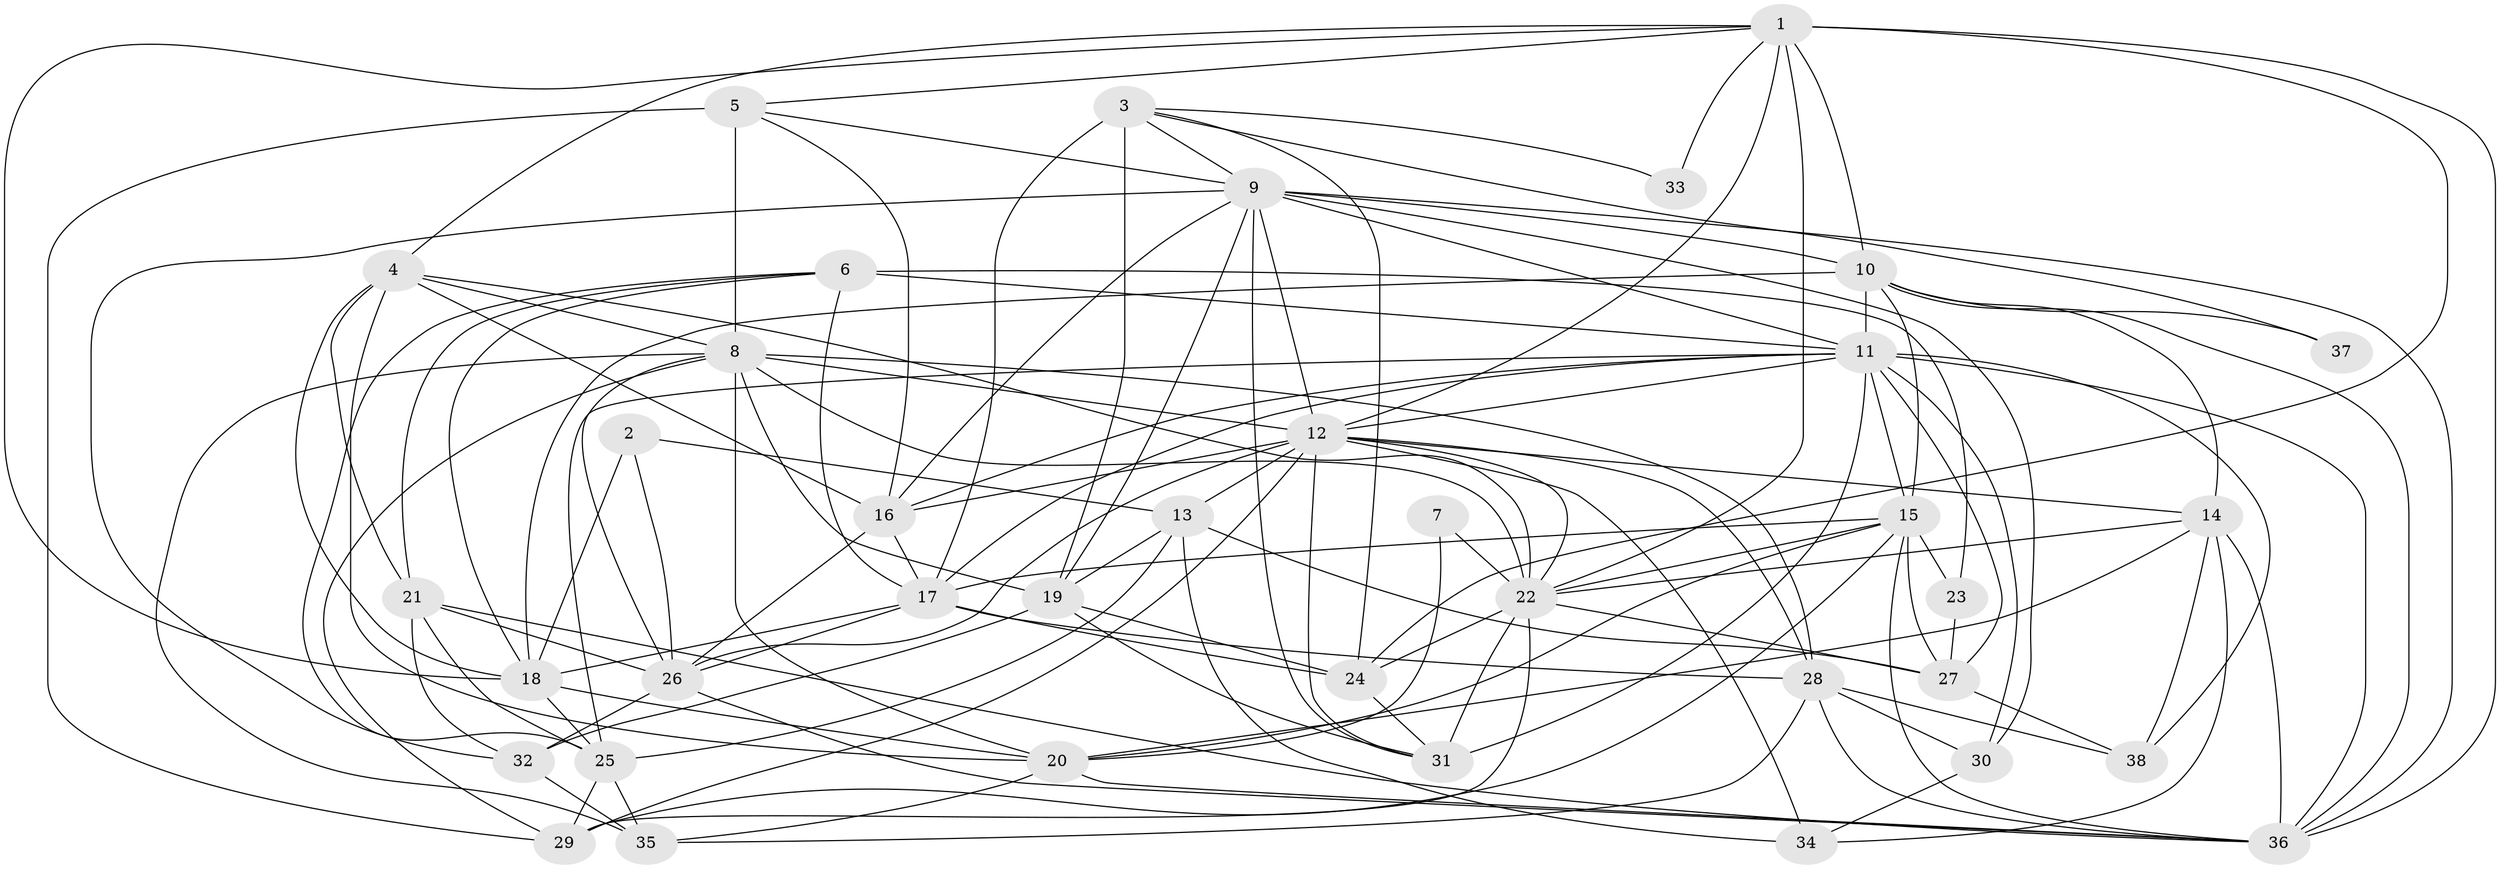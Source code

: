 // original degree distribution, {3: 0.2905982905982906, 2: 0.13675213675213677, 5: 0.18803418803418803, 4: 0.2222222222222222, 6: 0.11965811965811966, 7: 0.03418803418803419, 8: 0.008547008547008548}
// Generated by graph-tools (version 1.1) at 2025/51/03/04/25 22:51:00]
// undirected, 38 vertices, 128 edges
graph export_dot {
  node [color=gray90,style=filled];
  1;
  2;
  3;
  4;
  5;
  6;
  7;
  8;
  9;
  10;
  11;
  12;
  13;
  14;
  15;
  16;
  17;
  18;
  19;
  20;
  21;
  22;
  23;
  24;
  25;
  26;
  27;
  28;
  29;
  30;
  31;
  32;
  33;
  34;
  35;
  36;
  37;
  38;
  1 -- 4 [weight=1.0];
  1 -- 5 [weight=1.0];
  1 -- 10 [weight=2.0];
  1 -- 12 [weight=1.0];
  1 -- 18 [weight=1.0];
  1 -- 22 [weight=1.0];
  1 -- 24 [weight=1.0];
  1 -- 33 [weight=1.0];
  1 -- 36 [weight=1.0];
  2 -- 13 [weight=1.0];
  2 -- 18 [weight=1.0];
  2 -- 26 [weight=1.0];
  3 -- 9 [weight=1.0];
  3 -- 17 [weight=3.0];
  3 -- 19 [weight=2.0];
  3 -- 24 [weight=1.0];
  3 -- 33 [weight=1.0];
  3 -- 37 [weight=1.0];
  4 -- 8 [weight=1.0];
  4 -- 16 [weight=1.0];
  4 -- 18 [weight=1.0];
  4 -- 20 [weight=1.0];
  4 -- 21 [weight=1.0];
  4 -- 22 [weight=1.0];
  5 -- 8 [weight=1.0];
  5 -- 9 [weight=1.0];
  5 -- 16 [weight=1.0];
  5 -- 29 [weight=3.0];
  6 -- 11 [weight=2.0];
  6 -- 17 [weight=1.0];
  6 -- 18 [weight=1.0];
  6 -- 21 [weight=1.0];
  6 -- 23 [weight=1.0];
  6 -- 25 [weight=1.0];
  7 -- 20 [weight=1.0];
  7 -- 22 [weight=1.0];
  8 -- 12 [weight=1.0];
  8 -- 19 [weight=1.0];
  8 -- 20 [weight=1.0];
  8 -- 22 [weight=1.0];
  8 -- 26 [weight=1.0];
  8 -- 28 [weight=1.0];
  8 -- 29 [weight=1.0];
  8 -- 35 [weight=1.0];
  9 -- 10 [weight=1.0];
  9 -- 11 [weight=1.0];
  9 -- 12 [weight=1.0];
  9 -- 16 [weight=1.0];
  9 -- 19 [weight=1.0];
  9 -- 30 [weight=1.0];
  9 -- 31 [weight=1.0];
  9 -- 32 [weight=1.0];
  9 -- 36 [weight=1.0];
  10 -- 11 [weight=2.0];
  10 -- 14 [weight=2.0];
  10 -- 15 [weight=1.0];
  10 -- 18 [weight=1.0];
  10 -- 36 [weight=1.0];
  10 -- 37 [weight=1.0];
  11 -- 12 [weight=2.0];
  11 -- 15 [weight=3.0];
  11 -- 16 [weight=1.0];
  11 -- 17 [weight=2.0];
  11 -- 25 [weight=1.0];
  11 -- 27 [weight=1.0];
  11 -- 30 [weight=2.0];
  11 -- 31 [weight=3.0];
  11 -- 36 [weight=2.0];
  11 -- 38 [weight=1.0];
  12 -- 13 [weight=2.0];
  12 -- 14 [weight=2.0];
  12 -- 16 [weight=1.0];
  12 -- 22 [weight=1.0];
  12 -- 26 [weight=1.0];
  12 -- 28 [weight=1.0];
  12 -- 29 [weight=1.0];
  12 -- 31 [weight=1.0];
  12 -- 34 [weight=1.0];
  13 -- 19 [weight=1.0];
  13 -- 25 [weight=1.0];
  13 -- 27 [weight=1.0];
  13 -- 34 [weight=1.0];
  14 -- 20 [weight=1.0];
  14 -- 22 [weight=1.0];
  14 -- 34 [weight=1.0];
  14 -- 36 [weight=1.0];
  14 -- 38 [weight=1.0];
  15 -- 17 [weight=1.0];
  15 -- 20 [weight=1.0];
  15 -- 22 [weight=1.0];
  15 -- 23 [weight=1.0];
  15 -- 27 [weight=1.0];
  15 -- 29 [weight=2.0];
  15 -- 36 [weight=1.0];
  16 -- 17 [weight=1.0];
  16 -- 26 [weight=1.0];
  17 -- 18 [weight=1.0];
  17 -- 24 [weight=1.0];
  17 -- 26 [weight=1.0];
  17 -- 28 [weight=1.0];
  18 -- 20 [weight=1.0];
  18 -- 25 [weight=1.0];
  19 -- 24 [weight=1.0];
  19 -- 31 [weight=1.0];
  19 -- 32 [weight=1.0];
  20 -- 35 [weight=1.0];
  20 -- 36 [weight=1.0];
  21 -- 25 [weight=1.0];
  21 -- 26 [weight=1.0];
  21 -- 32 [weight=1.0];
  21 -- 36 [weight=1.0];
  22 -- 24 [weight=1.0];
  22 -- 27 [weight=1.0];
  22 -- 29 [weight=1.0];
  22 -- 31 [weight=2.0];
  23 -- 27 [weight=1.0];
  24 -- 31 [weight=1.0];
  25 -- 29 [weight=1.0];
  25 -- 35 [weight=1.0];
  26 -- 32 [weight=2.0];
  26 -- 36 [weight=1.0];
  27 -- 38 [weight=1.0];
  28 -- 30 [weight=2.0];
  28 -- 35 [weight=1.0];
  28 -- 36 [weight=1.0];
  28 -- 38 [weight=1.0];
  30 -- 34 [weight=1.0];
  32 -- 35 [weight=1.0];
}
